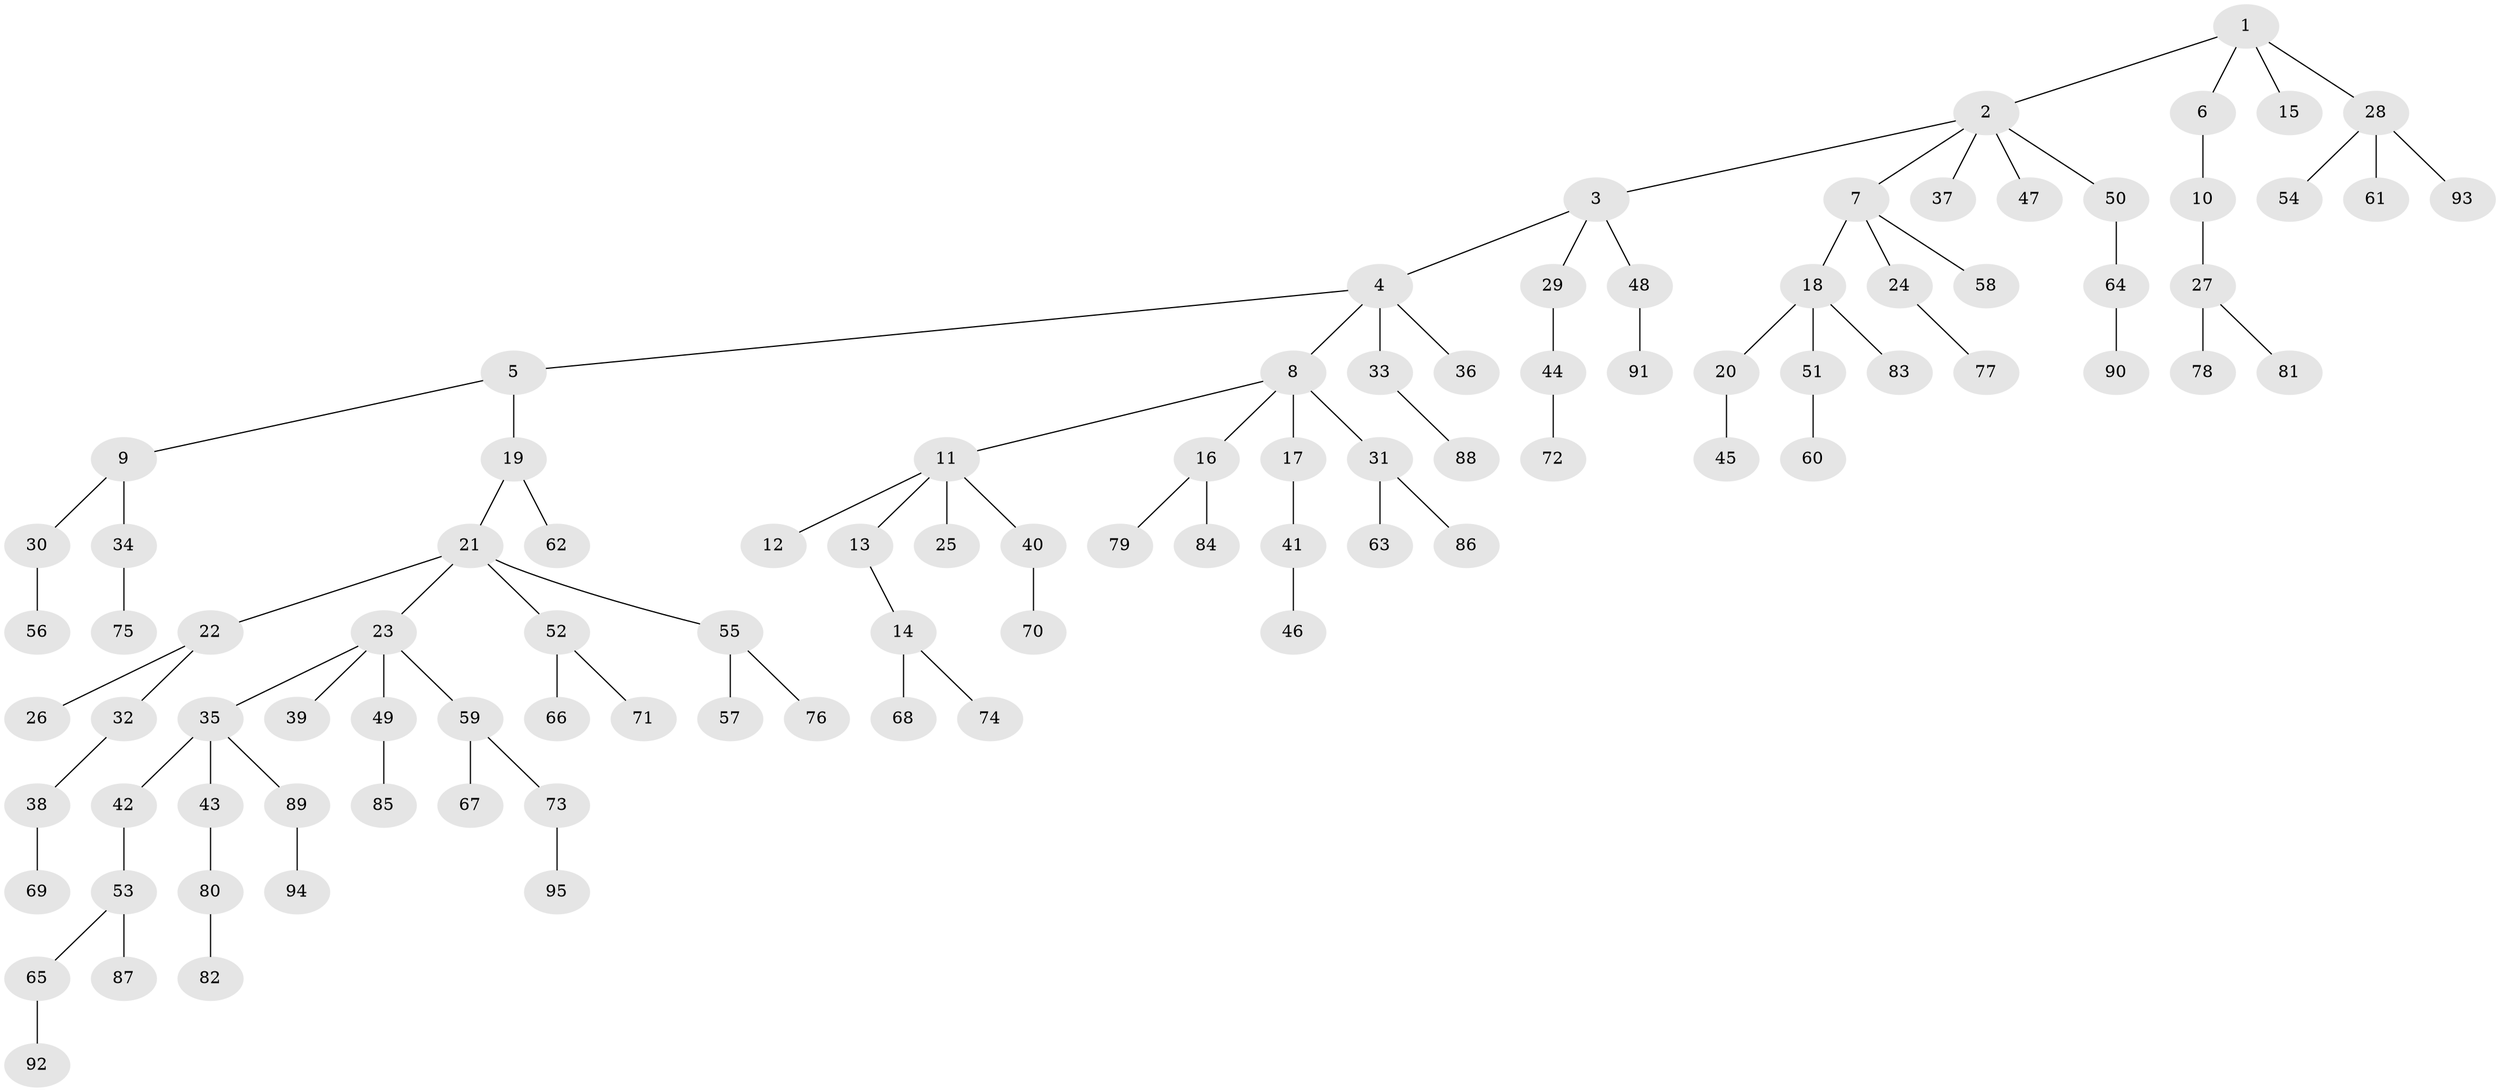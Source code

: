 // coarse degree distribution, {4: 0.04918032786885246, 6: 0.04918032786885246, 7: 0.01639344262295082, 3: 0.11475409836065574, 8: 0.01639344262295082, 1: 0.6229508196721312, 2: 0.13114754098360656}
// Generated by graph-tools (version 1.1) at 2025/24/03/03/25 07:24:08]
// undirected, 95 vertices, 94 edges
graph export_dot {
graph [start="1"]
  node [color=gray90,style=filled];
  1;
  2;
  3;
  4;
  5;
  6;
  7;
  8;
  9;
  10;
  11;
  12;
  13;
  14;
  15;
  16;
  17;
  18;
  19;
  20;
  21;
  22;
  23;
  24;
  25;
  26;
  27;
  28;
  29;
  30;
  31;
  32;
  33;
  34;
  35;
  36;
  37;
  38;
  39;
  40;
  41;
  42;
  43;
  44;
  45;
  46;
  47;
  48;
  49;
  50;
  51;
  52;
  53;
  54;
  55;
  56;
  57;
  58;
  59;
  60;
  61;
  62;
  63;
  64;
  65;
  66;
  67;
  68;
  69;
  70;
  71;
  72;
  73;
  74;
  75;
  76;
  77;
  78;
  79;
  80;
  81;
  82;
  83;
  84;
  85;
  86;
  87;
  88;
  89;
  90;
  91;
  92;
  93;
  94;
  95;
  1 -- 2;
  1 -- 6;
  1 -- 15;
  1 -- 28;
  2 -- 3;
  2 -- 7;
  2 -- 37;
  2 -- 47;
  2 -- 50;
  3 -- 4;
  3 -- 29;
  3 -- 48;
  4 -- 5;
  4 -- 8;
  4 -- 33;
  4 -- 36;
  5 -- 9;
  5 -- 19;
  6 -- 10;
  7 -- 18;
  7 -- 24;
  7 -- 58;
  8 -- 11;
  8 -- 16;
  8 -- 17;
  8 -- 31;
  9 -- 30;
  9 -- 34;
  10 -- 27;
  11 -- 12;
  11 -- 13;
  11 -- 25;
  11 -- 40;
  13 -- 14;
  14 -- 68;
  14 -- 74;
  16 -- 79;
  16 -- 84;
  17 -- 41;
  18 -- 20;
  18 -- 51;
  18 -- 83;
  19 -- 21;
  19 -- 62;
  20 -- 45;
  21 -- 22;
  21 -- 23;
  21 -- 52;
  21 -- 55;
  22 -- 26;
  22 -- 32;
  23 -- 35;
  23 -- 39;
  23 -- 49;
  23 -- 59;
  24 -- 77;
  27 -- 78;
  27 -- 81;
  28 -- 54;
  28 -- 61;
  28 -- 93;
  29 -- 44;
  30 -- 56;
  31 -- 63;
  31 -- 86;
  32 -- 38;
  33 -- 88;
  34 -- 75;
  35 -- 42;
  35 -- 43;
  35 -- 89;
  38 -- 69;
  40 -- 70;
  41 -- 46;
  42 -- 53;
  43 -- 80;
  44 -- 72;
  48 -- 91;
  49 -- 85;
  50 -- 64;
  51 -- 60;
  52 -- 66;
  52 -- 71;
  53 -- 65;
  53 -- 87;
  55 -- 57;
  55 -- 76;
  59 -- 67;
  59 -- 73;
  64 -- 90;
  65 -- 92;
  73 -- 95;
  80 -- 82;
  89 -- 94;
}
